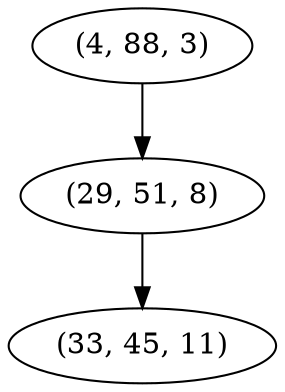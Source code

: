 digraph tree {
    "(4, 88, 3)";
    "(29, 51, 8)";
    "(33, 45, 11)";
    "(4, 88, 3)" -> "(29, 51, 8)";
    "(29, 51, 8)" -> "(33, 45, 11)";
}
